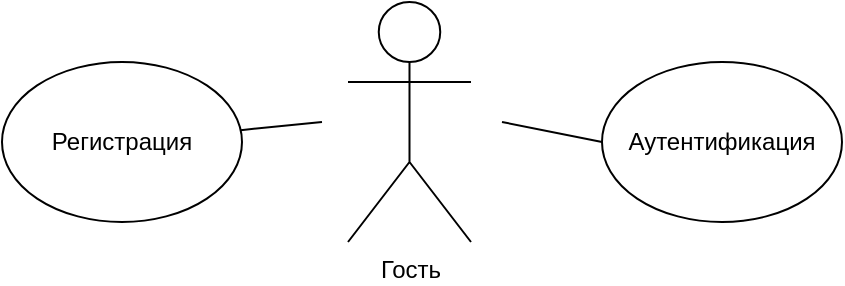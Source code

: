 <mxfile version="24.4.0" type="device">
  <diagram id="C5RBs43oDa-KdzZeNtuy" name="Page-1">
    <mxGraphModel dx="1246" dy="651" grid="1" gridSize="10" guides="1" tooltips="1" connect="1" arrows="1" fold="1" page="1" pageScale="1" pageWidth="827" pageHeight="1169" math="0" shadow="0">
      <root>
        <mxCell id="WIyWlLk6GJQsqaUBKTNV-0" />
        <mxCell id="WIyWlLk6GJQsqaUBKTNV-1" parent="WIyWlLk6GJQsqaUBKTNV-0" />
        <mxCell id="nIpzwjjx7MR2J7vNzFi_-0" value="Гость" style="shape=umlActor;verticalLabelPosition=bottom;verticalAlign=top;html=1;outlineConnect=0;" vertex="1" parent="WIyWlLk6GJQsqaUBKTNV-1">
          <mxGeometry x="383" y="170" width="61.5" height="120" as="geometry" />
        </mxCell>
        <mxCell id="nIpzwjjx7MR2J7vNzFi_-1" value="" style="endArrow=none;html=1;rounded=0;" edge="1" parent="WIyWlLk6GJQsqaUBKTNV-1" target="nIpzwjjx7MR2J7vNzFi_-4">
          <mxGeometry width="50" height="50" relative="1" as="geometry">
            <mxPoint x="370" y="230" as="sourcePoint" />
            <mxPoint x="871.96" y="350" as="targetPoint" />
          </mxGeometry>
        </mxCell>
        <mxCell id="nIpzwjjx7MR2J7vNzFi_-2" value="Аутентификация" style="ellipse;whiteSpace=wrap;html=1;" vertex="1" parent="WIyWlLk6GJQsqaUBKTNV-1">
          <mxGeometry x="510" y="200" width="120" height="80" as="geometry" />
        </mxCell>
        <mxCell id="nIpzwjjx7MR2J7vNzFi_-3" value="" style="endArrow=none;html=1;rounded=0;entryX=0;entryY=0.5;entryDx=0;entryDy=0;" edge="1" parent="WIyWlLk6GJQsqaUBKTNV-1" target="nIpzwjjx7MR2J7vNzFi_-2">
          <mxGeometry width="50" height="50" relative="1" as="geometry">
            <mxPoint x="460" y="230" as="sourcePoint" />
            <mxPoint x="811.96" y="420" as="targetPoint" />
          </mxGeometry>
        </mxCell>
        <mxCell id="nIpzwjjx7MR2J7vNzFi_-4" value="Регистрация" style="ellipse;whiteSpace=wrap;html=1;" vertex="1" parent="WIyWlLk6GJQsqaUBKTNV-1">
          <mxGeometry x="210" y="200" width="120" height="80" as="geometry" />
        </mxCell>
      </root>
    </mxGraphModel>
  </diagram>
</mxfile>
